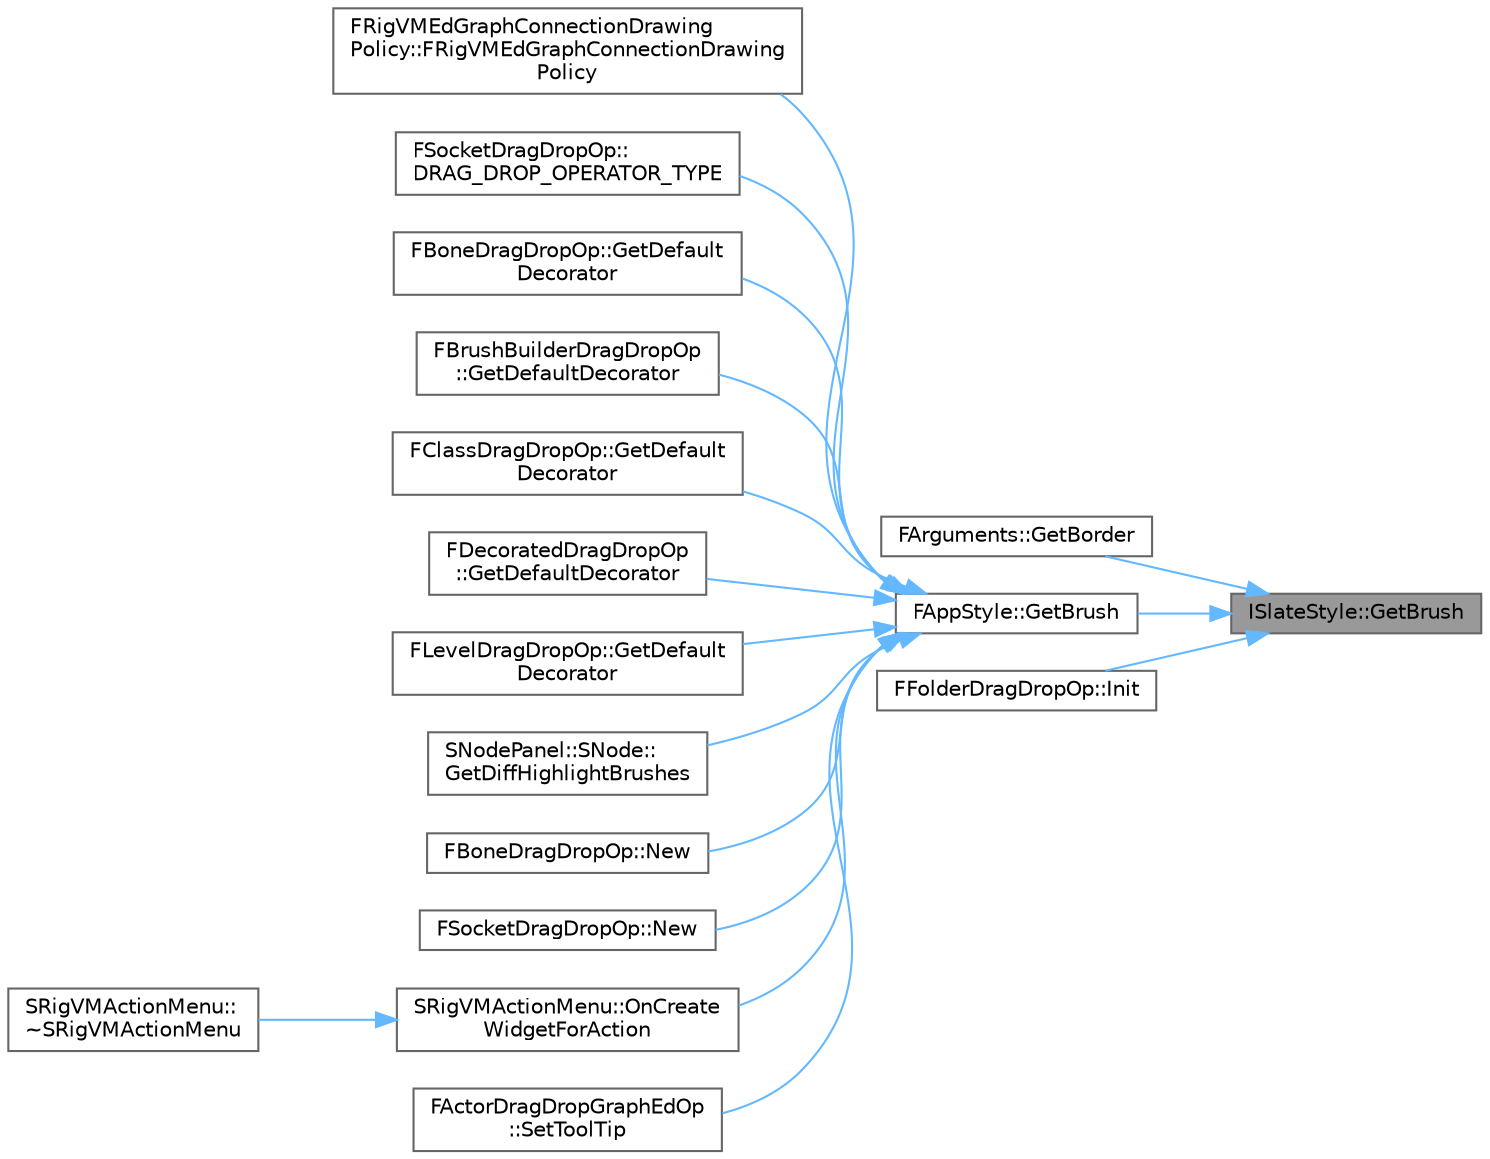digraph "ISlateStyle::GetBrush"
{
 // INTERACTIVE_SVG=YES
 // LATEX_PDF_SIZE
  bgcolor="transparent";
  edge [fontname=Helvetica,fontsize=10,labelfontname=Helvetica,labelfontsize=10];
  node [fontname=Helvetica,fontsize=10,shape=box,height=0.2,width=0.4];
  rankdir="RL";
  Node1 [id="Node000001",label="ISlateStyle::GetBrush",height=0.2,width=0.4,color="gray40", fillcolor="grey60", style="filled", fontcolor="black",tooltip=" "];
  Node1 -> Node2 [id="edge1_Node000001_Node000002",dir="back",color="steelblue1",style="solid",tooltip=" "];
  Node2 [id="Node000002",label="FArguments::GetBorder",height=0.2,width=0.4,color="grey40", fillcolor="white", style="filled",URL="$d4/dd9/classSTableRow.html#a8ee776f5cd9f4c6fe1af8e0c6baccfc8",tooltip=" "];
  Node1 -> Node3 [id="edge2_Node000001_Node000003",dir="back",color="steelblue1",style="solid",tooltip=" "];
  Node3 [id="Node000003",label="FAppStyle::GetBrush",height=0.2,width=0.4,color="grey40", fillcolor="white", style="filled",URL="$d3/d1e/classFAppStyle.html#a430cb307e5e4c6b02e8178b52fbb0812",tooltip=" "];
  Node3 -> Node4 [id="edge3_Node000003_Node000004",dir="back",color="steelblue1",style="solid",tooltip=" "];
  Node4 [id="Node000004",label="FRigVMEdGraphConnectionDrawing\lPolicy::FRigVMEdGraphConnectionDrawing\lPolicy",height=0.2,width=0.4,color="grey40", fillcolor="white", style="filled",URL="$d2/d0b/classFRigVMEdGraphConnectionDrawingPolicy.html#a9ddd86d40bd5b5ad4284fc6a82bbbbb4",tooltip=" "];
  Node3 -> Node5 [id="edge4_Node000003_Node000005",dir="back",color="steelblue1",style="solid",tooltip=" "];
  Node5 [id="Node000005",label="FSocketDragDropOp::\lDRAG_DROP_OPERATOR_TYPE",height=0.2,width=0.4,color="grey40", fillcolor="white", style="filled",URL="$d9/d9c/classFSocketDragDropOp.html#af1f7e68ba889b6769a5b9e30e27ca70d",tooltip="The widget decorator to use."];
  Node3 -> Node6 [id="edge5_Node000003_Node000006",dir="back",color="steelblue1",style="solid",tooltip=" "];
  Node6 [id="Node000006",label="FBoneDragDropOp::GetDefault\lDecorator",height=0.2,width=0.4,color="grey40", fillcolor="white", style="filled",URL="$d7/d0b/classFBoneDragDropOp.html#ad21b62629d1bc0655155d1f2627f06b6",tooltip="The widget decorator to use."];
  Node3 -> Node7 [id="edge6_Node000003_Node000007",dir="back",color="steelblue1",style="solid",tooltip=" "];
  Node7 [id="Node000007",label="FBrushBuilderDragDropOp\l::GetDefaultDecorator",height=0.2,width=0.4,color="grey40", fillcolor="white", style="filled",URL="$dd/d3b/classFBrushBuilderDragDropOp.html#affc170f9185a07d36db06a2994ec178d",tooltip="Gets the widget that will serve as the decorator unless overridden."];
  Node3 -> Node8 [id="edge7_Node000003_Node000008",dir="back",color="steelblue1",style="solid",tooltip=" "];
  Node8 [id="Node000008",label="FClassDragDropOp::GetDefault\lDecorator",height=0.2,width=0.4,color="grey40", fillcolor="white", style="filled",URL="$d2/d04/classFClassDragDropOp.html#ac7db0bc234d01b4e73e8bd832d7a01a7",tooltip="The widget decorator to use."];
  Node3 -> Node9 [id="edge8_Node000003_Node000009",dir="back",color="steelblue1",style="solid",tooltip=" "];
  Node9 [id="Node000009",label="FDecoratedDragDropOp\l::GetDefaultDecorator",height=0.2,width=0.4,color="grey40", fillcolor="white", style="filled",URL="$d9/d25/classFDecoratedDragDropOp.html#a7c8fce58b76e6645021db40c0468ced7",tooltip="The widget decorator to use."];
  Node3 -> Node10 [id="edge9_Node000003_Node000010",dir="back",color="steelblue1",style="solid",tooltip=" "];
  Node10 [id="Node000010",label="FLevelDragDropOp::GetDefault\lDecorator",height=0.2,width=0.4,color="grey40", fillcolor="white", style="filled",URL="$d3/dc0/classFLevelDragDropOp.html#ad3d0ec8a2852ab061b58c8abe9048df1",tooltip="The widget decorator to use."];
  Node3 -> Node11 [id="edge10_Node000003_Node000011",dir="back",color="steelblue1",style="solid",tooltip=" "];
  Node11 [id="Node000011",label="SNodePanel::SNode::\lGetDiffHighlightBrushes",height=0.2,width=0.4,color="grey40", fillcolor="white", style="filled",URL="$dd/d6c/classSNodePanel_1_1SNode.html#a6314415e4bc919196be2bc385a1e7f14",tooltip="used by GetDiffHighlights to generate outlines for diffed nodes"];
  Node3 -> Node12 [id="edge11_Node000003_Node000012",dir="back",color="steelblue1",style="solid",tooltip=" "];
  Node12 [id="Node000012",label="FBoneDragDropOp::New",height=0.2,width=0.4,color="grey40", fillcolor="white", style="filled",URL="$d7/d0b/classFBoneDragDropOp.html#a154ed35f2d601eeb25b33857cbe1488f",tooltip=" "];
  Node3 -> Node13 [id="edge12_Node000003_Node000013",dir="back",color="steelblue1",style="solid",tooltip=" "];
  Node13 [id="Node000013",label="FSocketDragDropOp::New",height=0.2,width=0.4,color="grey40", fillcolor="white", style="filled",URL="$d9/d9c/classFSocketDragDropOp.html#aed22bf7926989b86052901b78196d5d0",tooltip=" "];
  Node3 -> Node14 [id="edge13_Node000003_Node000014",dir="back",color="steelblue1",style="solid",tooltip=" "];
  Node14 [id="Node000014",label="SRigVMActionMenu::OnCreate\lWidgetForAction",height=0.2,width=0.4,color="grey40", fillcolor="white", style="filled",URL="$d0/dc8/classSRigVMActionMenu.html#a0e2b0d86e53b193360e7e89c2228b439",tooltip=" "];
  Node14 -> Node15 [id="edge14_Node000014_Node000015",dir="back",color="steelblue1",style="solid",tooltip=" "];
  Node15 [id="Node000015",label="SRigVMActionMenu::\l~SRigVMActionMenu",height=0.2,width=0.4,color="grey40", fillcolor="white", style="filled",URL="$d0/dc8/classSRigVMActionMenu.html#a3e5360a0d634f11a8d88f3e21f1fa462",tooltip=" "];
  Node3 -> Node16 [id="edge15_Node000003_Node000016",dir="back",color="steelblue1",style="solid",tooltip=" "];
  Node16 [id="Node000016",label="FActorDragDropGraphEdOp\l::SetToolTip",height=0.2,width=0.4,color="grey40", fillcolor="white", style="filled",URL="$de/d3f/classFActorDragDropGraphEdOp.html#ab51c30d6128062cc9f268fd8d3dc5673",tooltip="Set the appropriate tool tip when dragging functionality is active."];
  Node1 -> Node17 [id="edge16_Node000001_Node000017",dir="back",color="steelblue1",style="solid",tooltip=" "];
  Node17 [id="Node000017",label="FFolderDragDropOp::Init",height=0.2,width=0.4,color="grey40", fillcolor="white", style="filled",URL="$d0/dac/classFFolderDragDropOp.html#a1227700d7cd062324b3386bf256219cf",tooltip=" "];
}
